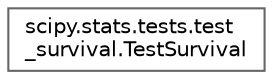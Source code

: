 digraph "Graphical Class Hierarchy"
{
 // LATEX_PDF_SIZE
  bgcolor="transparent";
  edge [fontname=Helvetica,fontsize=10,labelfontname=Helvetica,labelfontsize=10];
  node [fontname=Helvetica,fontsize=10,shape=box,height=0.2,width=0.4];
  rankdir="LR";
  Node0 [id="Node000000",label="scipy.stats.tests.test\l_survival.TestSurvival",height=0.2,width=0.4,color="grey40", fillcolor="white", style="filled",URL="$d3/d95/classscipy_1_1stats_1_1tests_1_1test__survival_1_1TestSurvival.html",tooltip=" "];
}
